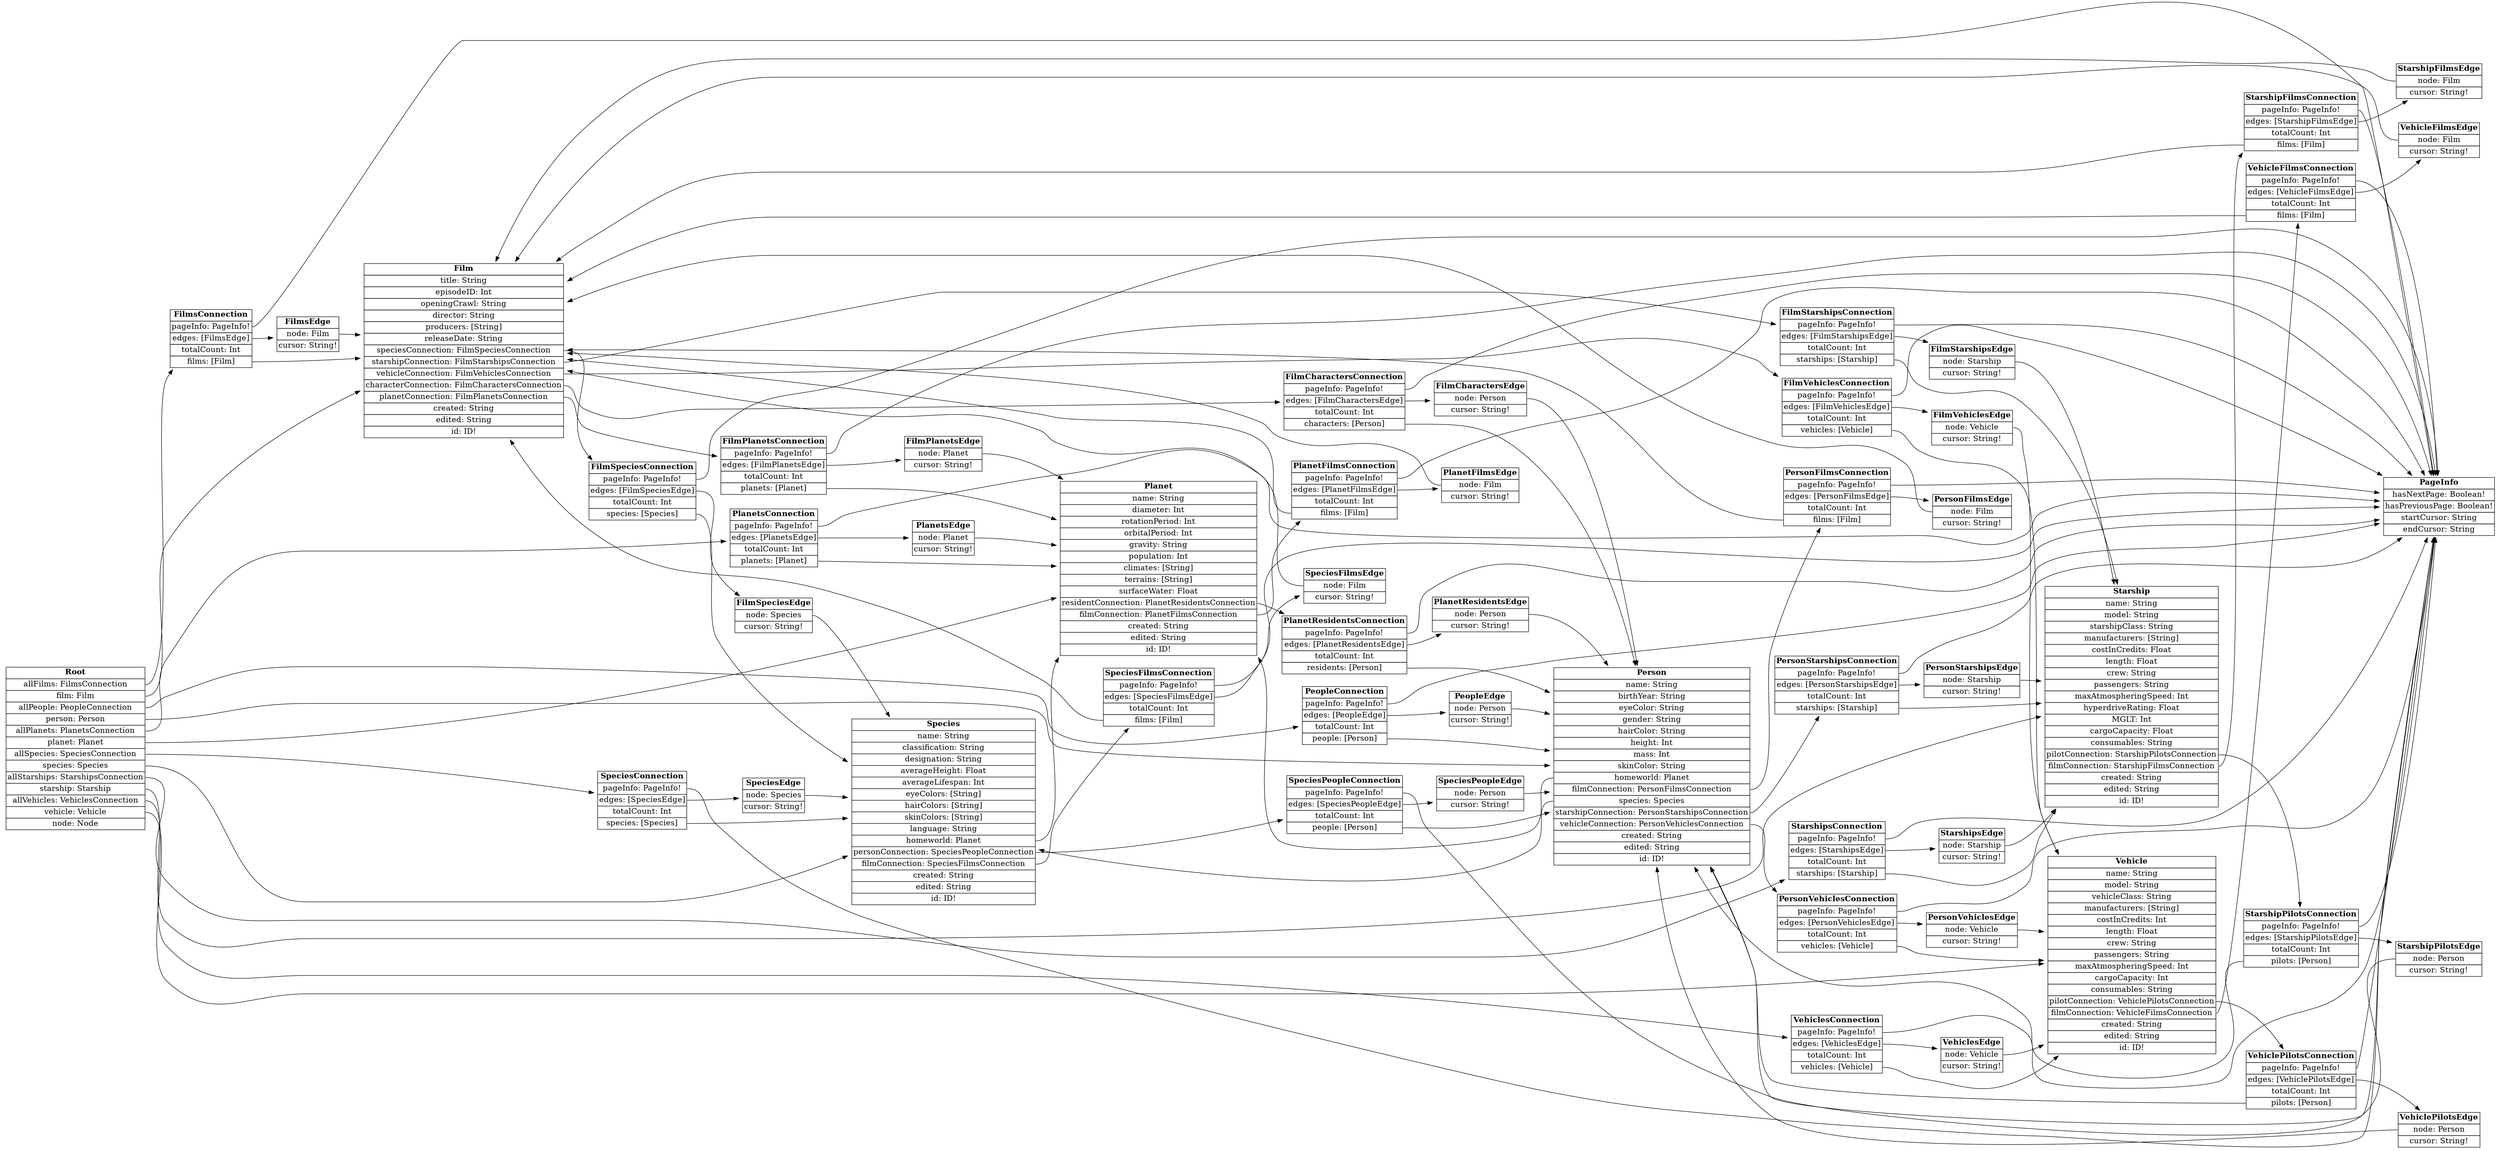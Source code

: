 digraph erd {
graph [
  rankdir = "LR"
];
node [
  fontsize = "16"
  shape = "plaintext"
];
edge [
];
Root [label=<<TABLE BORDER="0" CELLBORDER="1" CELLSPACING="0"><TR><TD><B>Root</B></TD></TR><TR><TD PORT="allFilmsport">allFilms: FilmsConnection</TD></TR>,<TR><TD PORT="filmport">film: Film</TD></TR>,<TR><TD PORT="allPeopleport">allPeople: PeopleConnection</TD></TR>,<TR><TD PORT="personport">person: Person</TD></TR>,<TR><TD PORT="allPlanetsport">allPlanets: PlanetsConnection</TD></TR>,<TR><TD PORT="planetport">planet: Planet</TD></TR>,<TR><TD PORT="allSpeciesport">allSpecies: SpeciesConnection</TD></TR>,<TR><TD PORT="speciesport">species: Species</TD></TR>,<TR><TD PORT="allStarshipsport">allStarships: StarshipsConnection</TD></TR>,<TR><TD PORT="starshipport">starship: Starship</TD></TR>,<TR><TD PORT="allVehiclesport">allVehicles: VehiclesConnection</TD></TR>,<TR><TD PORT="vehicleport">vehicle: Vehicle</TD></TR>,<TR><TD PORT="nodeport">node: Node</TD></TR></TABLE>>];
FilmsConnection [label=<<TABLE BORDER="0" CELLBORDER="1" CELLSPACING="0"><TR><TD><B>FilmsConnection</B></TD></TR><TR><TD PORT="pageInfoport">pageInfo: PageInfo!</TD></TR>,<TR><TD PORT="edgesport">edges: [FilmsEdge]</TD></TR>,<TR><TD PORT="totalCountport">totalCount: Int</TD></TR>,<TR><TD PORT="filmsport">films: [Film]</TD></TR></TABLE>>];
Film [label=<<TABLE BORDER="0" CELLBORDER="1" CELLSPACING="0"><TR><TD><B>Film</B></TD></TR><TR><TD PORT="titleport">title: String</TD></TR>,<TR><TD PORT="episodeIDport">episodeID: Int</TD></TR>,<TR><TD PORT="openingCrawlport">openingCrawl: String</TD></TR>,<TR><TD PORT="directorport">director: String</TD></TR>,<TR><TD PORT="producersport">producers: [String]</TD></TR>,<TR><TD PORT="releaseDateport">releaseDate: String</TD></TR>,<TR><TD PORT="speciesConnectionport">speciesConnection: FilmSpeciesConnection</TD></TR>,<TR><TD PORT="starshipConnectionport">starshipConnection: FilmStarshipsConnection</TD></TR>,<TR><TD PORT="vehicleConnectionport">vehicleConnection: FilmVehiclesConnection</TD></TR>,<TR><TD PORT="characterConnectionport">characterConnection: FilmCharactersConnection</TD></TR>,<TR><TD PORT="planetConnectionport">planetConnection: FilmPlanetsConnection</TD></TR>,<TR><TD PORT="createdport">created: String</TD></TR>,<TR><TD PORT="editedport">edited: String</TD></TR>,<TR><TD PORT="idport">id: ID!</TD></TR></TABLE>>];
PeopleConnection [label=<<TABLE BORDER="0" CELLBORDER="1" CELLSPACING="0"><TR><TD><B>PeopleConnection</B></TD></TR><TR><TD PORT="pageInfoport">pageInfo: PageInfo!</TD></TR>,<TR><TD PORT="edgesport">edges: [PeopleEdge]</TD></TR>,<TR><TD PORT="totalCountport">totalCount: Int</TD></TR>,<TR><TD PORT="peopleport">people: [Person]</TD></TR></TABLE>>];
Person [label=<<TABLE BORDER="0" CELLBORDER="1" CELLSPACING="0"><TR><TD><B>Person</B></TD></TR><TR><TD PORT="nameport">name: String</TD></TR>,<TR><TD PORT="birthYearport">birthYear: String</TD></TR>,<TR><TD PORT="eyeColorport">eyeColor: String</TD></TR>,<TR><TD PORT="genderport">gender: String</TD></TR>,<TR><TD PORT="hairColorport">hairColor: String</TD></TR>,<TR><TD PORT="heightport">height: Int</TD></TR>,<TR><TD PORT="massport">mass: Int</TD></TR>,<TR><TD PORT="skinColorport">skinColor: String</TD></TR>,<TR><TD PORT="homeworldport">homeworld: Planet</TD></TR>,<TR><TD PORT="filmConnectionport">filmConnection: PersonFilmsConnection</TD></TR>,<TR><TD PORT="speciesport">species: Species</TD></TR>,<TR><TD PORT="starshipConnectionport">starshipConnection: PersonStarshipsConnection</TD></TR>,<TR><TD PORT="vehicleConnectionport">vehicleConnection: PersonVehiclesConnection</TD></TR>,<TR><TD PORT="createdport">created: String</TD></TR>,<TR><TD PORT="editedport">edited: String</TD></TR>,<TR><TD PORT="idport">id: ID!</TD></TR></TABLE>>];
PlanetsConnection [label=<<TABLE BORDER="0" CELLBORDER="1" CELLSPACING="0"><TR><TD><B>PlanetsConnection</B></TD></TR><TR><TD PORT="pageInfoport">pageInfo: PageInfo!</TD></TR>,<TR><TD PORT="edgesport">edges: [PlanetsEdge]</TD></TR>,<TR><TD PORT="totalCountport">totalCount: Int</TD></TR>,<TR><TD PORT="planetsport">planets: [Planet]</TD></TR></TABLE>>];
Planet [label=<<TABLE BORDER="0" CELLBORDER="1" CELLSPACING="0"><TR><TD><B>Planet</B></TD></TR><TR><TD PORT="nameport">name: String</TD></TR>,<TR><TD PORT="diameterport">diameter: Int</TD></TR>,<TR><TD PORT="rotationPeriodport">rotationPeriod: Int</TD></TR>,<TR><TD PORT="orbitalPeriodport">orbitalPeriod: Int</TD></TR>,<TR><TD PORT="gravityport">gravity: String</TD></TR>,<TR><TD PORT="populationport">population: Int</TD></TR>,<TR><TD PORT="climatesport">climates: [String]</TD></TR>,<TR><TD PORT="terrainsport">terrains: [String]</TD></TR>,<TR><TD PORT="surfaceWaterport">surfaceWater: Float</TD></TR>,<TR><TD PORT="residentConnectionport">residentConnection: PlanetResidentsConnection</TD></TR>,<TR><TD PORT="filmConnectionport">filmConnection: PlanetFilmsConnection</TD></TR>,<TR><TD PORT="createdport">created: String</TD></TR>,<TR><TD PORT="editedport">edited: String</TD></TR>,<TR><TD PORT="idport">id: ID!</TD></TR></TABLE>>];
SpeciesConnection [label=<<TABLE BORDER="0" CELLBORDER="1" CELLSPACING="0"><TR><TD><B>SpeciesConnection</B></TD></TR><TR><TD PORT="pageInfoport">pageInfo: PageInfo!</TD></TR>,<TR><TD PORT="edgesport">edges: [SpeciesEdge]</TD></TR>,<TR><TD PORT="totalCountport">totalCount: Int</TD></TR>,<TR><TD PORT="speciesport">species: [Species]</TD></TR></TABLE>>];
Species [label=<<TABLE BORDER="0" CELLBORDER="1" CELLSPACING="0"><TR><TD><B>Species</B></TD></TR><TR><TD PORT="nameport">name: String</TD></TR>,<TR><TD PORT="classificationport">classification: String</TD></TR>,<TR><TD PORT="designationport">designation: String</TD></TR>,<TR><TD PORT="averageHeightport">averageHeight: Float</TD></TR>,<TR><TD PORT="averageLifespanport">averageLifespan: Int</TD></TR>,<TR><TD PORT="eyeColorsport">eyeColors: [String]</TD></TR>,<TR><TD PORT="hairColorsport">hairColors: [String]</TD></TR>,<TR><TD PORT="skinColorsport">skinColors: [String]</TD></TR>,<TR><TD PORT="languageport">language: String</TD></TR>,<TR><TD PORT="homeworldport">homeworld: Planet</TD></TR>,<TR><TD PORT="personConnectionport">personConnection: SpeciesPeopleConnection</TD></TR>,<TR><TD PORT="filmConnectionport">filmConnection: SpeciesFilmsConnection</TD></TR>,<TR><TD PORT="createdport">created: String</TD></TR>,<TR><TD PORT="editedport">edited: String</TD></TR>,<TR><TD PORT="idport">id: ID!</TD></TR></TABLE>>];
StarshipsConnection [label=<<TABLE BORDER="0" CELLBORDER="1" CELLSPACING="0"><TR><TD><B>StarshipsConnection</B></TD></TR><TR><TD PORT="pageInfoport">pageInfo: PageInfo!</TD></TR>,<TR><TD PORT="edgesport">edges: [StarshipsEdge]</TD></TR>,<TR><TD PORT="totalCountport">totalCount: Int</TD></TR>,<TR><TD PORT="starshipsport">starships: [Starship]</TD></TR></TABLE>>];
Starship [label=<<TABLE BORDER="0" CELLBORDER="1" CELLSPACING="0"><TR><TD><B>Starship</B></TD></TR><TR><TD PORT="nameport">name: String</TD></TR>,<TR><TD PORT="modelport">model: String</TD></TR>,<TR><TD PORT="starshipClassport">starshipClass: String</TD></TR>,<TR><TD PORT="manufacturersport">manufacturers: [String]</TD></TR>,<TR><TD PORT="costInCreditsport">costInCredits: Float</TD></TR>,<TR><TD PORT="lengthport">length: Float</TD></TR>,<TR><TD PORT="crewport">crew: String</TD></TR>,<TR><TD PORT="passengersport">passengers: String</TD></TR>,<TR><TD PORT="maxAtmospheringSpeedport">maxAtmospheringSpeed: Int</TD></TR>,<TR><TD PORT="hyperdriveRatingport">hyperdriveRating: Float</TD></TR>,<TR><TD PORT="MGLTport">MGLT: Int</TD></TR>,<TR><TD PORT="cargoCapacityport">cargoCapacity: Float</TD></TR>,<TR><TD PORT="consumablesport">consumables: String</TD></TR>,<TR><TD PORT="pilotConnectionport">pilotConnection: StarshipPilotsConnection</TD></TR>,<TR><TD PORT="filmConnectionport">filmConnection: StarshipFilmsConnection</TD></TR>,<TR><TD PORT="createdport">created: String</TD></TR>,<TR><TD PORT="editedport">edited: String</TD></TR>,<TR><TD PORT="idport">id: ID!</TD></TR></TABLE>>];
VehiclesConnection [label=<<TABLE BORDER="0" CELLBORDER="1" CELLSPACING="0"><TR><TD><B>VehiclesConnection</B></TD></TR><TR><TD PORT="pageInfoport">pageInfo: PageInfo!</TD></TR>,<TR><TD PORT="edgesport">edges: [VehiclesEdge]</TD></TR>,<TR><TD PORT="totalCountport">totalCount: Int</TD></TR>,<TR><TD PORT="vehiclesport">vehicles: [Vehicle]</TD></TR></TABLE>>];
Vehicle [label=<<TABLE BORDER="0" CELLBORDER="1" CELLSPACING="0"><TR><TD><B>Vehicle</B></TD></TR><TR><TD PORT="nameport">name: String</TD></TR>,<TR><TD PORT="modelport">model: String</TD></TR>,<TR><TD PORT="vehicleClassport">vehicleClass: String</TD></TR>,<TR><TD PORT="manufacturersport">manufacturers: [String]</TD></TR>,<TR><TD PORT="costInCreditsport">costInCredits: Int</TD></TR>,<TR><TD PORT="lengthport">length: Float</TD></TR>,<TR><TD PORT="crewport">crew: String</TD></TR>,<TR><TD PORT="passengersport">passengers: String</TD></TR>,<TR><TD PORT="maxAtmospheringSpeedport">maxAtmospheringSpeed: Int</TD></TR>,<TR><TD PORT="cargoCapacityport">cargoCapacity: Int</TD></TR>,<TR><TD PORT="consumablesport">consumables: String</TD></TR>,<TR><TD PORT="pilotConnectionport">pilotConnection: VehiclePilotsConnection</TD></TR>,<TR><TD PORT="filmConnectionport">filmConnection: VehicleFilmsConnection</TD></TR>,<TR><TD PORT="createdport">created: String</TD></TR>,<TR><TD PORT="editedport">edited: String</TD></TR>,<TR><TD PORT="idport">id: ID!</TD></TR></TABLE>>];
PageInfo [label=<<TABLE BORDER="0" CELLBORDER="1" CELLSPACING="0"><TR><TD><B>PageInfo</B></TD></TR><TR><TD PORT="hasNextPageport">hasNextPage: Boolean!</TD></TR>,<TR><TD PORT="hasPreviousPageport">hasPreviousPage: Boolean!</TD></TR>,<TR><TD PORT="startCursorport">startCursor: String</TD></TR>,<TR><TD PORT="endCursorport">endCursor: String</TD></TR></TABLE>>];
FilmsEdge [label=<<TABLE BORDER="0" CELLBORDER="1" CELLSPACING="0"><TR><TD><B>FilmsEdge</B></TD></TR><TR><TD PORT="nodeport">node: Film</TD></TR>,<TR><TD PORT="cursorport">cursor: String!</TD></TR></TABLE>>];
FilmSpeciesConnection [label=<<TABLE BORDER="0" CELLBORDER="1" CELLSPACING="0"><TR><TD><B>FilmSpeciesConnection</B></TD></TR><TR><TD PORT="pageInfoport">pageInfo: PageInfo!</TD></TR>,<TR><TD PORT="edgesport">edges: [FilmSpeciesEdge]</TD></TR>,<TR><TD PORT="totalCountport">totalCount: Int</TD></TR>,<TR><TD PORT="speciesport">species: [Species]</TD></TR></TABLE>>];
FilmStarshipsConnection [label=<<TABLE BORDER="0" CELLBORDER="1" CELLSPACING="0"><TR><TD><B>FilmStarshipsConnection</B></TD></TR><TR><TD PORT="pageInfoport">pageInfo: PageInfo!</TD></TR>,<TR><TD PORT="edgesport">edges: [FilmStarshipsEdge]</TD></TR>,<TR><TD PORT="totalCountport">totalCount: Int</TD></TR>,<TR><TD PORT="starshipsport">starships: [Starship]</TD></TR></TABLE>>];
FilmVehiclesConnection [label=<<TABLE BORDER="0" CELLBORDER="1" CELLSPACING="0"><TR><TD><B>FilmVehiclesConnection</B></TD></TR><TR><TD PORT="pageInfoport">pageInfo: PageInfo!</TD></TR>,<TR><TD PORT="edgesport">edges: [FilmVehiclesEdge]</TD></TR>,<TR><TD PORT="totalCountport">totalCount: Int</TD></TR>,<TR><TD PORT="vehiclesport">vehicles: [Vehicle]</TD></TR></TABLE>>];
FilmCharactersConnection [label=<<TABLE BORDER="0" CELLBORDER="1" CELLSPACING="0"><TR><TD><B>FilmCharactersConnection</B></TD></TR><TR><TD PORT="pageInfoport">pageInfo: PageInfo!</TD></TR>,<TR><TD PORT="edgesport">edges: [FilmCharactersEdge]</TD></TR>,<TR><TD PORT="totalCountport">totalCount: Int</TD></TR>,<TR><TD PORT="charactersport">characters: [Person]</TD></TR></TABLE>>];
FilmPlanetsConnection [label=<<TABLE BORDER="0" CELLBORDER="1" CELLSPACING="0"><TR><TD><B>FilmPlanetsConnection</B></TD></TR><TR><TD PORT="pageInfoport">pageInfo: PageInfo!</TD></TR>,<TR><TD PORT="edgesport">edges: [FilmPlanetsEdge]</TD></TR>,<TR><TD PORT="totalCountport">totalCount: Int</TD></TR>,<TR><TD PORT="planetsport">planets: [Planet]</TD></TR></TABLE>>];
PeopleEdge [label=<<TABLE BORDER="0" CELLBORDER="1" CELLSPACING="0"><TR><TD><B>PeopleEdge</B></TD></TR><TR><TD PORT="nodeport">node: Person</TD></TR>,<TR><TD PORT="cursorport">cursor: String!</TD></TR></TABLE>>];
PersonFilmsConnection [label=<<TABLE BORDER="0" CELLBORDER="1" CELLSPACING="0"><TR><TD><B>PersonFilmsConnection</B></TD></TR><TR><TD PORT="pageInfoport">pageInfo: PageInfo!</TD></TR>,<TR><TD PORT="edgesport">edges: [PersonFilmsEdge]</TD></TR>,<TR><TD PORT="totalCountport">totalCount: Int</TD></TR>,<TR><TD PORT="filmsport">films: [Film]</TD></TR></TABLE>>];
PersonStarshipsConnection [label=<<TABLE BORDER="0" CELLBORDER="1" CELLSPACING="0"><TR><TD><B>PersonStarshipsConnection</B></TD></TR><TR><TD PORT="pageInfoport">pageInfo: PageInfo!</TD></TR>,<TR><TD PORT="edgesport">edges: [PersonStarshipsEdge]</TD></TR>,<TR><TD PORT="totalCountport">totalCount: Int</TD></TR>,<TR><TD PORT="starshipsport">starships: [Starship]</TD></TR></TABLE>>];
PersonVehiclesConnection [label=<<TABLE BORDER="0" CELLBORDER="1" CELLSPACING="0"><TR><TD><B>PersonVehiclesConnection</B></TD></TR><TR><TD PORT="pageInfoport">pageInfo: PageInfo!</TD></TR>,<TR><TD PORT="edgesport">edges: [PersonVehiclesEdge]</TD></TR>,<TR><TD PORT="totalCountport">totalCount: Int</TD></TR>,<TR><TD PORT="vehiclesport">vehicles: [Vehicle]</TD></TR></TABLE>>];
PlanetsEdge [label=<<TABLE BORDER="0" CELLBORDER="1" CELLSPACING="0"><TR><TD><B>PlanetsEdge</B></TD></TR><TR><TD PORT="nodeport">node: Planet</TD></TR>,<TR><TD PORT="cursorport">cursor: String!</TD></TR></TABLE>>];
PlanetResidentsConnection [label=<<TABLE BORDER="0" CELLBORDER="1" CELLSPACING="0"><TR><TD><B>PlanetResidentsConnection</B></TD></TR><TR><TD PORT="pageInfoport">pageInfo: PageInfo!</TD></TR>,<TR><TD PORT="edgesport">edges: [PlanetResidentsEdge]</TD></TR>,<TR><TD PORT="totalCountport">totalCount: Int</TD></TR>,<TR><TD PORT="residentsport">residents: [Person]</TD></TR></TABLE>>];
PlanetFilmsConnection [label=<<TABLE BORDER="0" CELLBORDER="1" CELLSPACING="0"><TR><TD><B>PlanetFilmsConnection</B></TD></TR><TR><TD PORT="pageInfoport">pageInfo: PageInfo!</TD></TR>,<TR><TD PORT="edgesport">edges: [PlanetFilmsEdge]</TD></TR>,<TR><TD PORT="totalCountport">totalCount: Int</TD></TR>,<TR><TD PORT="filmsport">films: [Film]</TD></TR></TABLE>>];
SpeciesEdge [label=<<TABLE BORDER="0" CELLBORDER="1" CELLSPACING="0"><TR><TD><B>SpeciesEdge</B></TD></TR><TR><TD PORT="nodeport">node: Species</TD></TR>,<TR><TD PORT="cursorport">cursor: String!</TD></TR></TABLE>>];
SpeciesPeopleConnection [label=<<TABLE BORDER="0" CELLBORDER="1" CELLSPACING="0"><TR><TD><B>SpeciesPeopleConnection</B></TD></TR><TR><TD PORT="pageInfoport">pageInfo: PageInfo!</TD></TR>,<TR><TD PORT="edgesport">edges: [SpeciesPeopleEdge]</TD></TR>,<TR><TD PORT="totalCountport">totalCount: Int</TD></TR>,<TR><TD PORT="peopleport">people: [Person]</TD></TR></TABLE>>];
SpeciesFilmsConnection [label=<<TABLE BORDER="0" CELLBORDER="1" CELLSPACING="0"><TR><TD><B>SpeciesFilmsConnection</B></TD></TR><TR><TD PORT="pageInfoport">pageInfo: PageInfo!</TD></TR>,<TR><TD PORT="edgesport">edges: [SpeciesFilmsEdge]</TD></TR>,<TR><TD PORT="totalCountport">totalCount: Int</TD></TR>,<TR><TD PORT="filmsport">films: [Film]</TD></TR></TABLE>>];
StarshipsEdge [label=<<TABLE BORDER="0" CELLBORDER="1" CELLSPACING="0"><TR><TD><B>StarshipsEdge</B></TD></TR><TR><TD PORT="nodeport">node: Starship</TD></TR>,<TR><TD PORT="cursorport">cursor: String!</TD></TR></TABLE>>];
StarshipPilotsConnection [label=<<TABLE BORDER="0" CELLBORDER="1" CELLSPACING="0"><TR><TD><B>StarshipPilotsConnection</B></TD></TR><TR><TD PORT="pageInfoport">pageInfo: PageInfo!</TD></TR>,<TR><TD PORT="edgesport">edges: [StarshipPilotsEdge]</TD></TR>,<TR><TD PORT="totalCountport">totalCount: Int</TD></TR>,<TR><TD PORT="pilotsport">pilots: [Person]</TD></TR></TABLE>>];
StarshipFilmsConnection [label=<<TABLE BORDER="0" CELLBORDER="1" CELLSPACING="0"><TR><TD><B>StarshipFilmsConnection</B></TD></TR><TR><TD PORT="pageInfoport">pageInfo: PageInfo!</TD></TR>,<TR><TD PORT="edgesport">edges: [StarshipFilmsEdge]</TD></TR>,<TR><TD PORT="totalCountport">totalCount: Int</TD></TR>,<TR><TD PORT="filmsport">films: [Film]</TD></TR></TABLE>>];
VehiclesEdge [label=<<TABLE BORDER="0" CELLBORDER="1" CELLSPACING="0"><TR><TD><B>VehiclesEdge</B></TD></TR><TR><TD PORT="nodeport">node: Vehicle</TD></TR>,<TR><TD PORT="cursorport">cursor: String!</TD></TR></TABLE>>];
VehiclePilotsConnection [label=<<TABLE BORDER="0" CELLBORDER="1" CELLSPACING="0"><TR><TD><B>VehiclePilotsConnection</B></TD></TR><TR><TD PORT="pageInfoport">pageInfo: PageInfo!</TD></TR>,<TR><TD PORT="edgesport">edges: [VehiclePilotsEdge]</TD></TR>,<TR><TD PORT="totalCountport">totalCount: Int</TD></TR>,<TR><TD PORT="pilotsport">pilots: [Person]</TD></TR></TABLE>>];
VehicleFilmsConnection [label=<<TABLE BORDER="0" CELLBORDER="1" CELLSPACING="0"><TR><TD><B>VehicleFilmsConnection</B></TD></TR><TR><TD PORT="pageInfoport">pageInfo: PageInfo!</TD></TR>,<TR><TD PORT="edgesport">edges: [VehicleFilmsEdge]</TD></TR>,<TR><TD PORT="totalCountport">totalCount: Int</TD></TR>,<TR><TD PORT="filmsport">films: [Film]</TD></TR></TABLE>>];
FilmSpeciesEdge [label=<<TABLE BORDER="0" CELLBORDER="1" CELLSPACING="0"><TR><TD><B>FilmSpeciesEdge</B></TD></TR><TR><TD PORT="nodeport">node: Species</TD></TR>,<TR><TD PORT="cursorport">cursor: String!</TD></TR></TABLE>>];
FilmStarshipsEdge [label=<<TABLE BORDER="0" CELLBORDER="1" CELLSPACING="0"><TR><TD><B>FilmStarshipsEdge</B></TD></TR><TR><TD PORT="nodeport">node: Starship</TD></TR>,<TR><TD PORT="cursorport">cursor: String!</TD></TR></TABLE>>];
FilmVehiclesEdge [label=<<TABLE BORDER="0" CELLBORDER="1" CELLSPACING="0"><TR><TD><B>FilmVehiclesEdge</B></TD></TR><TR><TD PORT="nodeport">node: Vehicle</TD></TR>,<TR><TD PORT="cursorport">cursor: String!</TD></TR></TABLE>>];
FilmCharactersEdge [label=<<TABLE BORDER="0" CELLBORDER="1" CELLSPACING="0"><TR><TD><B>FilmCharactersEdge</B></TD></TR><TR><TD PORT="nodeport">node: Person</TD></TR>,<TR><TD PORT="cursorport">cursor: String!</TD></TR></TABLE>>];
FilmPlanetsEdge [label=<<TABLE BORDER="0" CELLBORDER="1" CELLSPACING="0"><TR><TD><B>FilmPlanetsEdge</B></TD></TR><TR><TD PORT="nodeport">node: Planet</TD></TR>,<TR><TD PORT="cursorport">cursor: String!</TD></TR></TABLE>>];
PersonFilmsEdge [label=<<TABLE BORDER="0" CELLBORDER="1" CELLSPACING="0"><TR><TD><B>PersonFilmsEdge</B></TD></TR><TR><TD PORT="nodeport">node: Film</TD></TR>,<TR><TD PORT="cursorport">cursor: String!</TD></TR></TABLE>>];
PersonStarshipsEdge [label=<<TABLE BORDER="0" CELLBORDER="1" CELLSPACING="0"><TR><TD><B>PersonStarshipsEdge</B></TD></TR><TR><TD PORT="nodeport">node: Starship</TD></TR>,<TR><TD PORT="cursorport">cursor: String!</TD></TR></TABLE>>];
PersonVehiclesEdge [label=<<TABLE BORDER="0" CELLBORDER="1" CELLSPACING="0"><TR><TD><B>PersonVehiclesEdge</B></TD></TR><TR><TD PORT="nodeport">node: Vehicle</TD></TR>,<TR><TD PORT="cursorport">cursor: String!</TD></TR></TABLE>>];
PlanetResidentsEdge [label=<<TABLE BORDER="0" CELLBORDER="1" CELLSPACING="0"><TR><TD><B>PlanetResidentsEdge</B></TD></TR><TR><TD PORT="nodeport">node: Person</TD></TR>,<TR><TD PORT="cursorport">cursor: String!</TD></TR></TABLE>>];
PlanetFilmsEdge [label=<<TABLE BORDER="0" CELLBORDER="1" CELLSPACING="0"><TR><TD><B>PlanetFilmsEdge</B></TD></TR><TR><TD PORT="nodeport">node: Film</TD></TR>,<TR><TD PORT="cursorport">cursor: String!</TD></TR></TABLE>>];
SpeciesPeopleEdge [label=<<TABLE BORDER="0" CELLBORDER="1" CELLSPACING="0"><TR><TD><B>SpeciesPeopleEdge</B></TD></TR><TR><TD PORT="nodeport">node: Person</TD></TR>,<TR><TD PORT="cursorport">cursor: String!</TD></TR></TABLE>>];
SpeciesFilmsEdge [label=<<TABLE BORDER="0" CELLBORDER="1" CELLSPACING="0"><TR><TD><B>SpeciesFilmsEdge</B></TD></TR><TR><TD PORT="nodeport">node: Film</TD></TR>,<TR><TD PORT="cursorport">cursor: String!</TD></TR></TABLE>>];
StarshipPilotsEdge [label=<<TABLE BORDER="0" CELLBORDER="1" CELLSPACING="0"><TR><TD><B>StarshipPilotsEdge</B></TD></TR><TR><TD PORT="nodeport">node: Person</TD></TR>,<TR><TD PORT="cursorport">cursor: String!</TD></TR></TABLE>>];
StarshipFilmsEdge [label=<<TABLE BORDER="0" CELLBORDER="1" CELLSPACING="0"><TR><TD><B>StarshipFilmsEdge</B></TD></TR><TR><TD PORT="nodeport">node: Film</TD></TR>,<TR><TD PORT="cursorport">cursor: String!</TD></TR></TABLE>>];
VehiclePilotsEdge [label=<<TABLE BORDER="0" CELLBORDER="1" CELLSPACING="0"><TR><TD><B>VehiclePilotsEdge</B></TD></TR><TR><TD PORT="nodeport">node: Person</TD></TR>,<TR><TD PORT="cursorport">cursor: String!</TD></TR></TABLE>>];
VehicleFilmsEdge [label=<<TABLE BORDER="0" CELLBORDER="1" CELLSPACING="0"><TR><TD><B>VehicleFilmsEdge</B></TD></TR><TR><TD PORT="nodeport">node: Film</TD></TR>,<TR><TD PORT="cursorport">cursor: String!</TD></TR></TABLE>>];

Root:allFilmsport -> FilmsConnection
Root:filmport -> Film
Root:allPeopleport -> PeopleConnection
Root:personport -> Person
Root:allPlanetsport -> PlanetsConnection
Root:planetport -> Planet
Root:allSpeciesport -> SpeciesConnection
Root:speciesport -> Species
Root:allStarshipsport -> StarshipsConnection
Root:starshipport -> Starship
Root:allVehiclesport -> VehiclesConnection
Root:vehicleport -> Vehicle
FilmsConnection:pageInfoport -> PageInfo
FilmsConnection:edgesport -> FilmsEdge
FilmsConnection:filmsport -> Film
Film:speciesConnectionport -> FilmSpeciesConnection
Film:starshipConnectionport -> FilmStarshipsConnection
Film:vehicleConnectionport -> FilmVehiclesConnection
Film:characterConnectionport -> FilmCharactersConnection
Film:planetConnectionport -> FilmPlanetsConnection
PeopleConnection:pageInfoport -> PageInfo
PeopleConnection:edgesport -> PeopleEdge
PeopleConnection:peopleport -> Person
Person:homeworldport -> Planet
Person:filmConnectionport -> PersonFilmsConnection
Person:speciesport -> Species
Person:starshipConnectionport -> PersonStarshipsConnection
Person:vehicleConnectionport -> PersonVehiclesConnection
PlanetsConnection:pageInfoport -> PageInfo
PlanetsConnection:edgesport -> PlanetsEdge
PlanetsConnection:planetsport -> Planet
Planet:residentConnectionport -> PlanetResidentsConnection
Planet:filmConnectionport -> PlanetFilmsConnection
SpeciesConnection:pageInfoport -> PageInfo
SpeciesConnection:edgesport -> SpeciesEdge
SpeciesConnection:speciesport -> Species
Species:homeworldport -> Planet
Species:personConnectionport -> SpeciesPeopleConnection
Species:filmConnectionport -> SpeciesFilmsConnection
StarshipsConnection:pageInfoport -> PageInfo
StarshipsConnection:edgesport -> StarshipsEdge
StarshipsConnection:starshipsport -> Starship
Starship:pilotConnectionport -> StarshipPilotsConnection
Starship:filmConnectionport -> StarshipFilmsConnection
VehiclesConnection:pageInfoport -> PageInfo
VehiclesConnection:edgesport -> VehiclesEdge
VehiclesConnection:vehiclesport -> Vehicle
Vehicle:pilotConnectionport -> VehiclePilotsConnection
Vehicle:filmConnectionport -> VehicleFilmsConnection
FilmsEdge:nodeport -> Film
FilmSpeciesConnection:pageInfoport -> PageInfo
FilmSpeciesConnection:edgesport -> FilmSpeciesEdge
FilmSpeciesConnection:speciesport -> Species
FilmStarshipsConnection:pageInfoport -> PageInfo
FilmStarshipsConnection:edgesport -> FilmStarshipsEdge
FilmStarshipsConnection:starshipsport -> Starship
FilmVehiclesConnection:pageInfoport -> PageInfo
FilmVehiclesConnection:edgesport -> FilmVehiclesEdge
FilmVehiclesConnection:vehiclesport -> Vehicle
FilmCharactersConnection:pageInfoport -> PageInfo
FilmCharactersConnection:edgesport -> FilmCharactersEdge
FilmCharactersConnection:charactersport -> Person
FilmPlanetsConnection:pageInfoport -> PageInfo
FilmPlanetsConnection:edgesport -> FilmPlanetsEdge
FilmPlanetsConnection:planetsport -> Planet
PeopleEdge:nodeport -> Person
PersonFilmsConnection:pageInfoport -> PageInfo
PersonFilmsConnection:edgesport -> PersonFilmsEdge
PersonFilmsConnection:filmsport -> Film
PersonStarshipsConnection:pageInfoport -> PageInfo
PersonStarshipsConnection:edgesport -> PersonStarshipsEdge
PersonStarshipsConnection:starshipsport -> Starship
PersonVehiclesConnection:pageInfoport -> PageInfo
PersonVehiclesConnection:edgesport -> PersonVehiclesEdge
PersonVehiclesConnection:vehiclesport -> Vehicle
PlanetsEdge:nodeport -> Planet
PlanetResidentsConnection:pageInfoport -> PageInfo
PlanetResidentsConnection:edgesport -> PlanetResidentsEdge
PlanetResidentsConnection:residentsport -> Person
PlanetFilmsConnection:pageInfoport -> PageInfo
PlanetFilmsConnection:edgesport -> PlanetFilmsEdge
PlanetFilmsConnection:filmsport -> Film
SpeciesEdge:nodeport -> Species
SpeciesPeopleConnection:pageInfoport -> PageInfo
SpeciesPeopleConnection:edgesport -> SpeciesPeopleEdge
SpeciesPeopleConnection:peopleport -> Person
SpeciesFilmsConnection:pageInfoport -> PageInfo
SpeciesFilmsConnection:edgesport -> SpeciesFilmsEdge
SpeciesFilmsConnection:filmsport -> Film
StarshipsEdge:nodeport -> Starship
StarshipPilotsConnection:pageInfoport -> PageInfo
StarshipPilotsConnection:edgesport -> StarshipPilotsEdge
StarshipPilotsConnection:pilotsport -> Person
StarshipFilmsConnection:pageInfoport -> PageInfo
StarshipFilmsConnection:edgesport -> StarshipFilmsEdge
StarshipFilmsConnection:filmsport -> Film
VehiclesEdge:nodeport -> Vehicle
VehiclePilotsConnection:pageInfoport -> PageInfo
VehiclePilotsConnection:edgesport -> VehiclePilotsEdge
VehiclePilotsConnection:pilotsport -> Person
VehicleFilmsConnection:pageInfoport -> PageInfo
VehicleFilmsConnection:edgesport -> VehicleFilmsEdge
VehicleFilmsConnection:filmsport -> Film
FilmSpeciesEdge:nodeport -> Species
FilmStarshipsEdge:nodeport -> Starship
FilmVehiclesEdge:nodeport -> Vehicle
FilmCharactersEdge:nodeport -> Person
FilmPlanetsEdge:nodeport -> Planet
PersonFilmsEdge:nodeport -> Film
PersonStarshipsEdge:nodeport -> Starship
PersonVehiclesEdge:nodeport -> Vehicle
PlanetResidentsEdge:nodeport -> Person
PlanetFilmsEdge:nodeport -> Film
SpeciesPeopleEdge:nodeport -> Person
SpeciesFilmsEdge:nodeport -> Film
StarshipPilotsEdge:nodeport -> Person
StarshipFilmsEdge:nodeport -> Film
VehiclePilotsEdge:nodeport -> Person
VehicleFilmsEdge:nodeport -> Film
}
